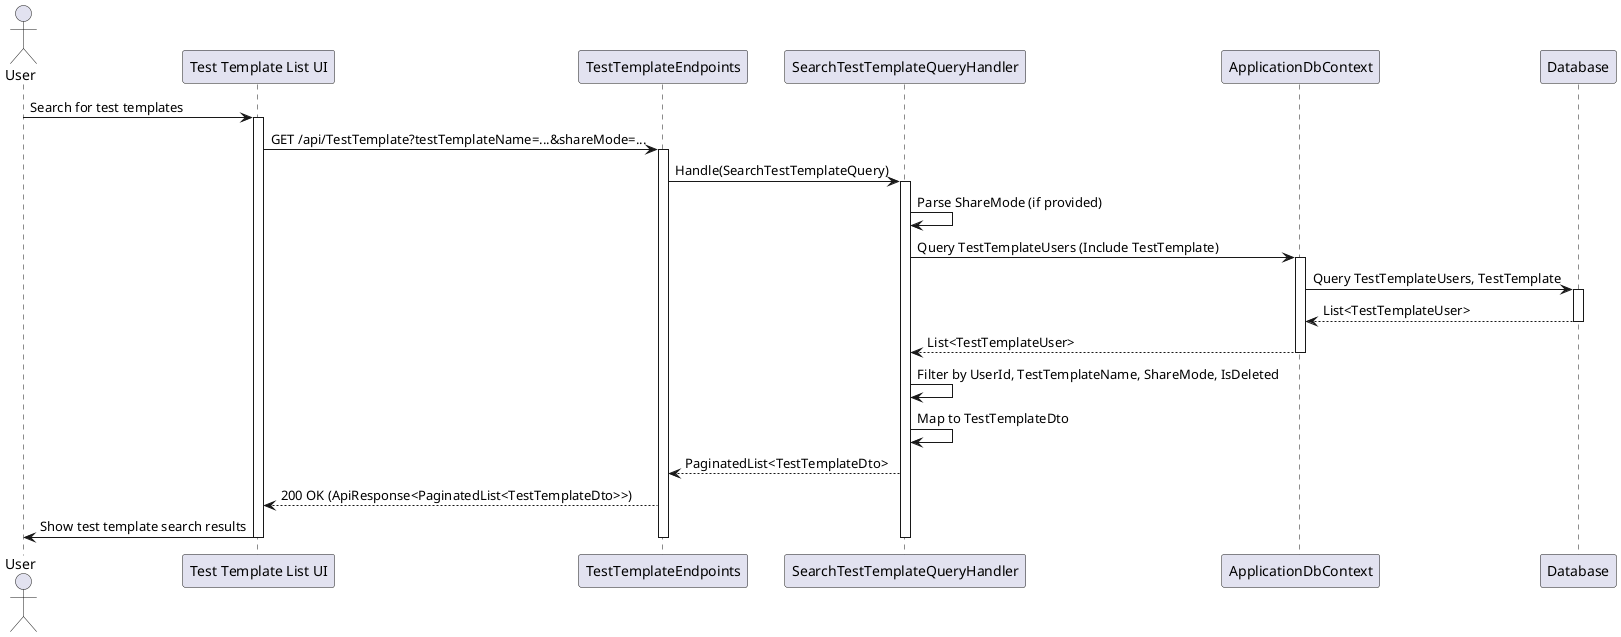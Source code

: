 @startuml
actor User
participant "Test Template List UI" as UI
participant TestTemplateEndpoints
participant SearchTestTemplateQueryHandler as Handler
participant ApplicationDbContext
participant Database

User -> UI : Search for test templates
activate UI
UI -> TestTemplateEndpoints : GET /api/TestTemplate?testTemplateName=...&shareMode=...
activate TestTemplateEndpoints
TestTemplateEndpoints -> Handler : Handle(SearchTestTemplateQuery)
activate Handler
Handler -> Handler : Parse ShareMode (if provided)
Handler -> ApplicationDbContext : Query TestTemplateUsers (Include TestTemplate)
activate ApplicationDbContext
ApplicationDbContext -> Database : Query TestTemplateUsers, TestTemplate
activate Database
Database --> ApplicationDbContext : List<TestTemplateUser>
deactivate Database
ApplicationDbContext --> Handler : List<TestTemplateUser>
deactivate ApplicationDbContext
Handler -> Handler : Filter by UserId, TestTemplateName, ShareMode, IsDeleted
Handler -> Handler : Map to TestTemplateDto
Handler --> TestTemplateEndpoints : PaginatedList<TestTemplateDto>
TestTemplateEndpoints --> UI : 200 OK (ApiResponse<PaginatedList<TestTemplateDto>>)
UI -> User : Show test template search results
deactivate Handler
deactivate TestTemplateEndpoints
deactivate UI
@enduml